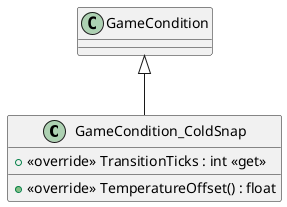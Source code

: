 @startuml
class GameCondition_ColdSnap {
    + <<override>> TransitionTicks : int <<get>>
    + <<override>> TemperatureOffset() : float
}
GameCondition <|-- GameCondition_ColdSnap
@enduml
